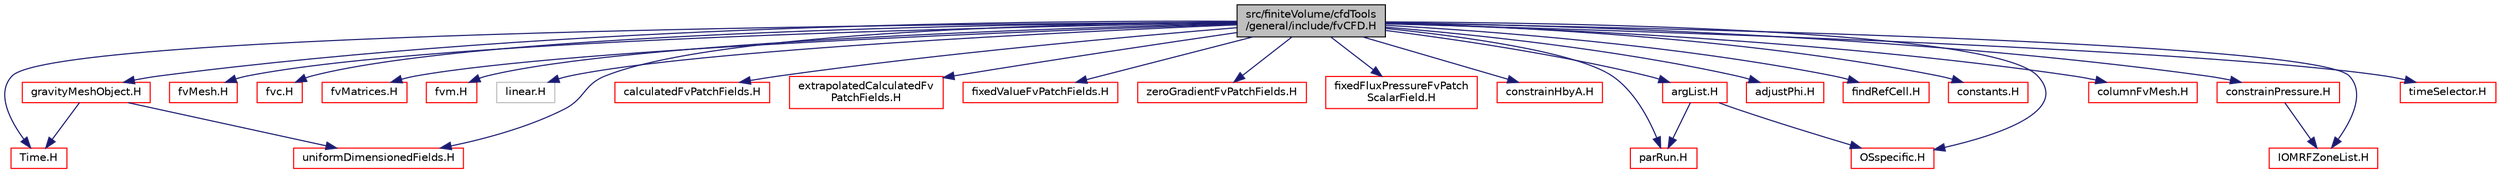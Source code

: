digraph "src/finiteVolume/cfdTools/general/include/fvCFD.H"
{
  bgcolor="transparent";
  edge [fontname="Helvetica",fontsize="10",labelfontname="Helvetica",labelfontsize="10"];
  node [fontname="Helvetica",fontsize="10",shape=record];
  Node1 [label="src/finiteVolume/cfdTools\l/general/include/fvCFD.H",height=0.2,width=0.4,color="black", fillcolor="grey75", style="filled" fontcolor="black"];
  Node1 -> Node2 [color="midnightblue",fontsize="10",style="solid",fontname="Helvetica"];
  Node2 [label="parRun.H",height=0.2,width=0.4,color="red",URL="$parRun_8H.html"];
  Node1 -> Node3 [color="midnightblue",fontsize="10",style="solid",fontname="Helvetica"];
  Node3 [label="Time.H",height=0.2,width=0.4,color="red",URL="$Time_8H.html"];
  Node1 -> Node4 [color="midnightblue",fontsize="10",style="solid",fontname="Helvetica"];
  Node4 [label="fvMesh.H",height=0.2,width=0.4,color="red",URL="$fvMesh_8H.html"];
  Node1 -> Node5 [color="midnightblue",fontsize="10",style="solid",fontname="Helvetica"];
  Node5 [label="fvc.H",height=0.2,width=0.4,color="red",URL="$fvc_8H.html"];
  Node1 -> Node6 [color="midnightblue",fontsize="10",style="solid",fontname="Helvetica"];
  Node6 [label="fvMatrices.H",height=0.2,width=0.4,color="red",URL="$fvMatrices_8H.html",tooltip="A special matrix type and solver, designed for finite volume solutions of scalar equations. "];
  Node1 -> Node7 [color="midnightblue",fontsize="10",style="solid",fontname="Helvetica"];
  Node7 [label="fvm.H",height=0.2,width=0.4,color="red",URL="$fvm_8H.html"];
  Node1 -> Node8 [color="midnightblue",fontsize="10",style="solid",fontname="Helvetica"];
  Node8 [label="linear.H",height=0.2,width=0.4,color="grey75"];
  Node1 -> Node9 [color="midnightblue",fontsize="10",style="solid",fontname="Helvetica"];
  Node9 [label="uniformDimensionedFields.H",height=0.2,width=0.4,color="red",URL="$uniformDimensionedFields_8H.html"];
  Node1 -> Node10 [color="midnightblue",fontsize="10",style="solid",fontname="Helvetica"];
  Node10 [label="calculatedFvPatchFields.H",height=0.2,width=0.4,color="red",URL="$calculatedFvPatchFields_8H.html"];
  Node1 -> Node11 [color="midnightblue",fontsize="10",style="solid",fontname="Helvetica"];
  Node11 [label="extrapolatedCalculatedFv\lPatchFields.H",height=0.2,width=0.4,color="red",URL="$extrapolatedCalculatedFvPatchFields_8H.html"];
  Node1 -> Node12 [color="midnightblue",fontsize="10",style="solid",fontname="Helvetica"];
  Node12 [label="fixedValueFvPatchFields.H",height=0.2,width=0.4,color="red",URL="$fixedValueFvPatchFields_8H.html"];
  Node1 -> Node13 [color="midnightblue",fontsize="10",style="solid",fontname="Helvetica"];
  Node13 [label="zeroGradientFvPatchFields.H",height=0.2,width=0.4,color="red",URL="$zeroGradientFvPatchFields_8H.html"];
  Node1 -> Node14 [color="midnightblue",fontsize="10",style="solid",fontname="Helvetica"];
  Node14 [label="fixedFluxPressureFvPatch\lScalarField.H",height=0.2,width=0.4,color="red",URL="$fixedFluxPressureFvPatchScalarField_8H.html"];
  Node1 -> Node15 [color="midnightblue",fontsize="10",style="solid",fontname="Helvetica"];
  Node15 [label="constrainHbyA.H",height=0.2,width=0.4,color="red",URL="$constrainHbyA_8H.html"];
  Node1 -> Node16 [color="midnightblue",fontsize="10",style="solid",fontname="Helvetica"];
  Node16 [label="constrainPressure.H",height=0.2,width=0.4,color="red",URL="$constrainPressure_8H.html"];
  Node16 -> Node17 [color="midnightblue",fontsize="10",style="solid",fontname="Helvetica"];
  Node17 [label="IOMRFZoneList.H",height=0.2,width=0.4,color="red",URL="$IOMRFZoneList_8H.html"];
  Node1 -> Node18 [color="midnightblue",fontsize="10",style="solid",fontname="Helvetica"];
  Node18 [label="adjustPhi.H",height=0.2,width=0.4,color="red",URL="$adjustPhi_8H.html",tooltip="For cases which do no have a pressure boundary adjust the balance of fluxes to obey continuity..."];
  Node1 -> Node19 [color="midnightblue",fontsize="10",style="solid",fontname="Helvetica"];
  Node19 [label="findRefCell.H",height=0.2,width=0.4,color="red",URL="$findRefCell_8H.html",tooltip="Find the reference cell nearest (in index) to the given cell but which is not on a cyclic..."];
  Node1 -> Node17 [color="midnightblue",fontsize="10",style="solid",fontname="Helvetica"];
  Node1 -> Node20 [color="midnightblue",fontsize="10",style="solid",fontname="Helvetica"];
  Node20 [label="constants.H",height=0.2,width=0.4,color="red",URL="$constants_8H.html"];
  Node1 -> Node21 [color="midnightblue",fontsize="10",style="solid",fontname="Helvetica"];
  Node21 [label="gravityMeshObject.H",height=0.2,width=0.4,color="red",URL="$gravityMeshObject_8H.html"];
  Node21 -> Node9 [color="midnightblue",fontsize="10",style="solid",fontname="Helvetica"];
  Node21 -> Node3 [color="midnightblue",fontsize="10",style="solid",fontname="Helvetica"];
  Node1 -> Node22 [color="midnightblue",fontsize="10",style="solid",fontname="Helvetica"];
  Node22 [label="columnFvMesh.H",height=0.2,width=0.4,color="red",URL="$columnFvMesh_8H.html"];
  Node1 -> Node23 [color="midnightblue",fontsize="10",style="solid",fontname="Helvetica"];
  Node23 [label="OSspecific.H",height=0.2,width=0.4,color="red",URL="$OSspecific_8H.html",tooltip="Functions used by OpenFOAM that are specific to POSIX compliant operating systems and need to be repl..."];
  Node1 -> Node24 [color="midnightblue",fontsize="10",style="solid",fontname="Helvetica"];
  Node24 [label="argList.H",height=0.2,width=0.4,color="red",URL="$argList_8H.html"];
  Node24 -> Node2 [color="midnightblue",fontsize="10",style="solid",fontname="Helvetica"];
  Node24 -> Node23 [color="midnightblue",fontsize="10",style="solid",fontname="Helvetica"];
  Node1 -> Node25 [color="midnightblue",fontsize="10",style="solid",fontname="Helvetica"];
  Node25 [label="timeSelector.H",height=0.2,width=0.4,color="red",URL="$timeSelector_8H.html"];
}
